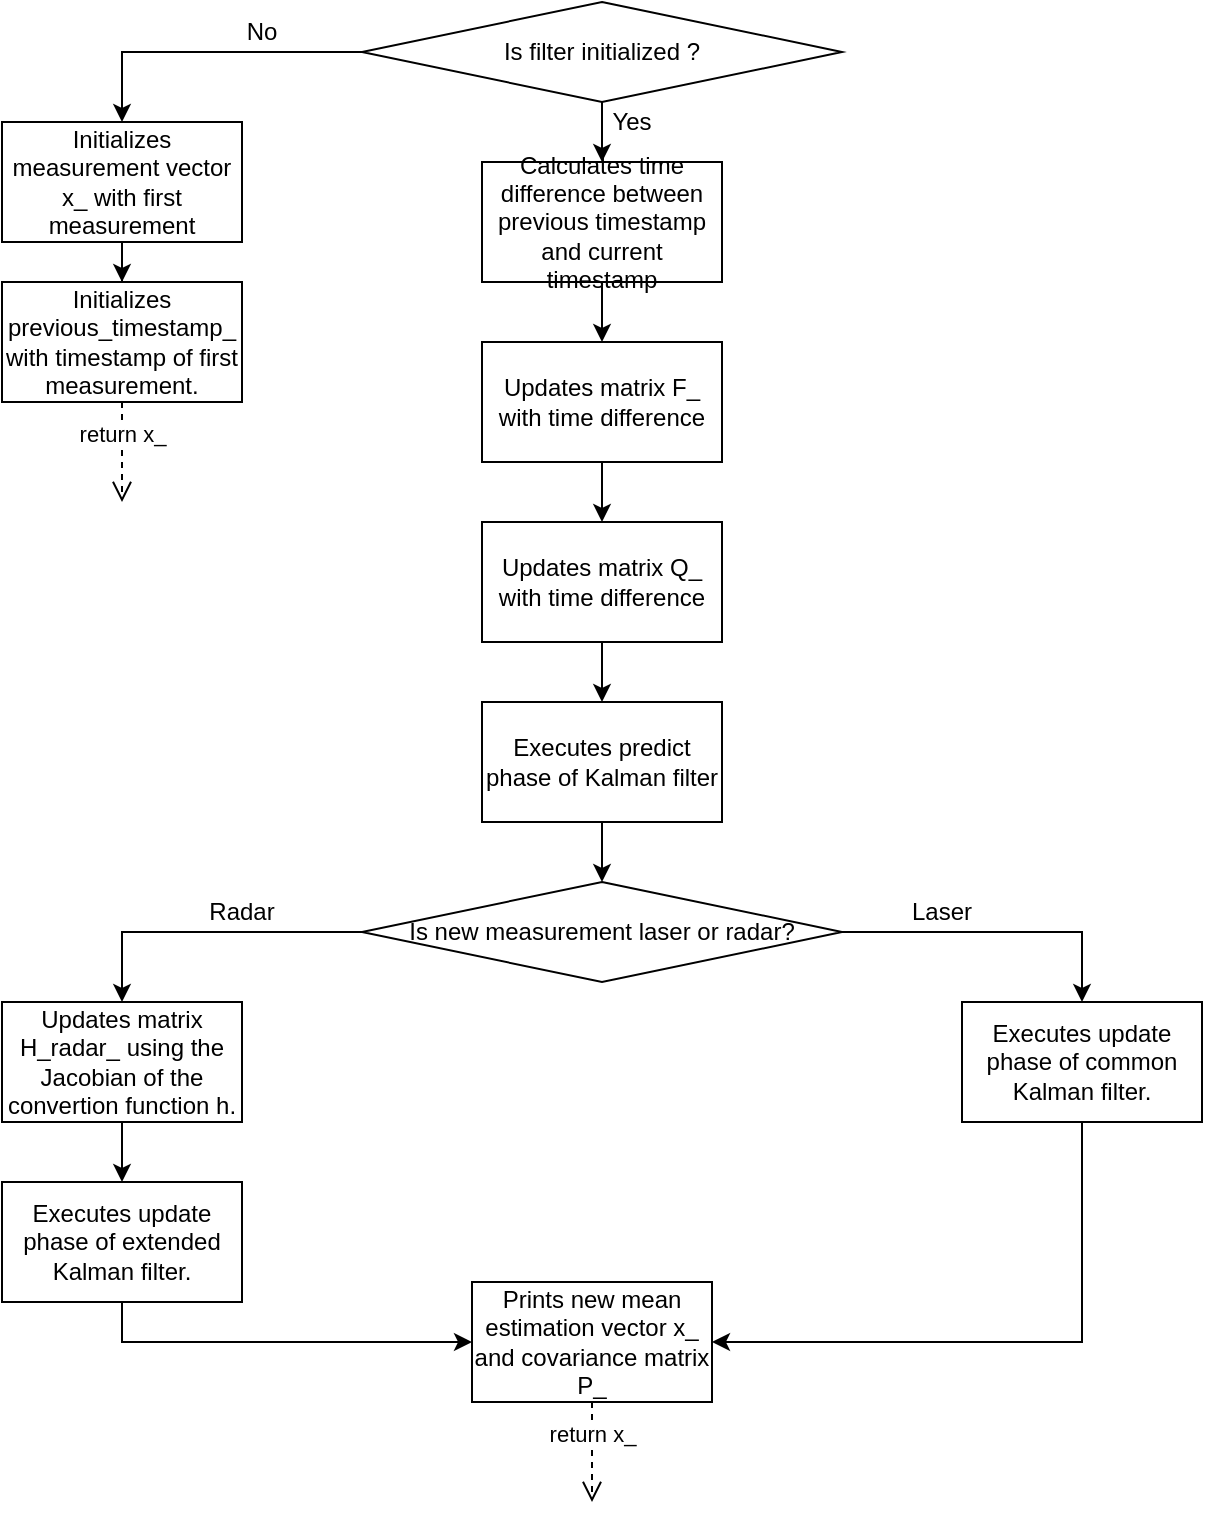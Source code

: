<mxfile version="10.8.0" type="device"><diagram id="kQHkZsNW04heXf9CiE5i" name="Page-1"><mxGraphModel dx="895" dy="675" grid="1" gridSize="10" guides="1" tooltips="1" connect="1" arrows="1" fold="1" page="1" pageScale="1" pageWidth="850" pageHeight="1100" math="0" shadow="0"><root><mxCell id="0"/><mxCell id="1" parent="0"/><mxCell id="cTiXzXiKj22aG6LvhgDe-12" value="" style="edgeStyle=orthogonalEdgeStyle;rounded=0;orthogonalLoop=1;jettySize=auto;html=1;" edge="1" parent="1" source="cTiXzXiKj22aG6LvhgDe-1" target="cTiXzXiKj22aG6LvhgDe-11"><mxGeometry relative="1" as="geometry"/></mxCell><mxCell id="cTiXzXiKj22aG6LvhgDe-1" value="Is filter initialized ?&lt;br&gt;" style="rhombus;whiteSpace=wrap;html=1;" vertex="1" parent="1"><mxGeometry x="280" y="70" width="240" height="50" as="geometry"/></mxCell><mxCell id="cTiXzXiKj22aG6LvhgDe-2" value="" style="endArrow=classic;html=1;exitX=0;exitY=0.5;exitDx=0;exitDy=0;entryX=0.5;entryY=0;entryDx=0;entryDy=0;rounded=0;" edge="1" parent="1" source="cTiXzXiKj22aG6LvhgDe-1" target="cTiXzXiKj22aG6LvhgDe-3"><mxGeometry width="50" height="50" relative="1" as="geometry"><mxPoint x="260" y="190" as="sourcePoint"/><mxPoint x="140" y="85" as="targetPoint"/><Array as="points"><mxPoint x="160" y="95"/></Array></mxGeometry></mxCell><mxCell id="cTiXzXiKj22aG6LvhgDe-6" value="" style="edgeStyle=orthogonalEdgeStyle;rounded=0;orthogonalLoop=1;jettySize=auto;html=1;" edge="1" parent="1" source="cTiXzXiKj22aG6LvhgDe-3" target="cTiXzXiKj22aG6LvhgDe-5"><mxGeometry relative="1" as="geometry"/></mxCell><mxCell id="cTiXzXiKj22aG6LvhgDe-3" value="Initializes measurement vector x_ with first measurement" style="rounded=0;whiteSpace=wrap;html=1;" vertex="1" parent="1"><mxGeometry x="100" y="130" width="120" height="60" as="geometry"/></mxCell><mxCell id="cTiXzXiKj22aG6LvhgDe-5" value="Initializes previous_timestamp_ with timestamp of first measurement." style="rounded=0;whiteSpace=wrap;html=1;" vertex="1" parent="1"><mxGeometry x="100" y="210" width="120" height="60" as="geometry"/></mxCell><mxCell id="cTiXzXiKj22aG6LvhgDe-9" value="return x_" style="html=1;verticalAlign=bottom;endArrow=open;dashed=1;endSize=8;exitX=0.5;exitY=1;exitDx=0;exitDy=0;" edge="1" parent="1" source="cTiXzXiKj22aG6LvhgDe-5"><mxGeometry relative="1" as="geometry"><mxPoint x="180" y="370" as="sourcePoint"/><mxPoint x="160" y="320" as="targetPoint"/></mxGeometry></mxCell><mxCell id="cTiXzXiKj22aG6LvhgDe-10" value="No" style="text;html=1;strokeColor=none;fillColor=none;align=center;verticalAlign=middle;whiteSpace=wrap;rounded=0;" vertex="1" parent="1"><mxGeometry x="210" y="75" width="40" height="20" as="geometry"/></mxCell><mxCell id="cTiXzXiKj22aG6LvhgDe-14" value="" style="edgeStyle=orthogonalEdgeStyle;rounded=0;orthogonalLoop=1;jettySize=auto;html=1;" edge="1" parent="1" source="cTiXzXiKj22aG6LvhgDe-11" target="cTiXzXiKj22aG6LvhgDe-13"><mxGeometry relative="1" as="geometry"/></mxCell><mxCell id="cTiXzXiKj22aG6LvhgDe-11" value="Calculates time difference between previous timestamp and current timestamp" style="rounded=0;whiteSpace=wrap;html=1;" vertex="1" parent="1"><mxGeometry x="340" y="150" width="120" height="60" as="geometry"/></mxCell><mxCell id="cTiXzXiKj22aG6LvhgDe-17" value="" style="edgeStyle=orthogonalEdgeStyle;rounded=0;orthogonalLoop=1;jettySize=auto;html=1;" edge="1" parent="1" source="cTiXzXiKj22aG6LvhgDe-13" target="cTiXzXiKj22aG6LvhgDe-16"><mxGeometry relative="1" as="geometry"/></mxCell><mxCell id="cTiXzXiKj22aG6LvhgDe-13" value="Updates matrix F_ with time difference" style="rounded=0;whiteSpace=wrap;html=1;" vertex="1" parent="1"><mxGeometry x="340" y="240" width="120" height="60" as="geometry"/></mxCell><mxCell id="cTiXzXiKj22aG6LvhgDe-20" value="" style="edgeStyle=orthogonalEdgeStyle;rounded=0;orthogonalLoop=1;jettySize=auto;html=1;" edge="1" parent="1" source="cTiXzXiKj22aG6LvhgDe-16" target="cTiXzXiKj22aG6LvhgDe-19"><mxGeometry relative="1" as="geometry"/></mxCell><mxCell id="cTiXzXiKj22aG6LvhgDe-16" value="Updates matrix Q_ with time difference" style="rounded=0;whiteSpace=wrap;html=1;" vertex="1" parent="1"><mxGeometry x="340" y="330" width="120" height="60" as="geometry"/></mxCell><mxCell id="cTiXzXiKj22aG6LvhgDe-18" value="Yes" style="text;html=1;strokeColor=none;fillColor=none;align=center;verticalAlign=middle;whiteSpace=wrap;rounded=0;" vertex="1" parent="1"><mxGeometry x="395" y="120" width="40" height="20" as="geometry"/></mxCell><mxCell id="cTiXzXiKj22aG6LvhgDe-22" value="" style="edgeStyle=orthogonalEdgeStyle;rounded=0;orthogonalLoop=1;jettySize=auto;html=1;" edge="1" parent="1" source="cTiXzXiKj22aG6LvhgDe-19" target="cTiXzXiKj22aG6LvhgDe-21"><mxGeometry relative="1" as="geometry"/></mxCell><mxCell id="cTiXzXiKj22aG6LvhgDe-19" value="Executes predict phase of Kalman filter" style="rounded=0;whiteSpace=wrap;html=1;" vertex="1" parent="1"><mxGeometry x="340" y="420" width="120" height="60" as="geometry"/></mxCell><mxCell id="cTiXzXiKj22aG6LvhgDe-21" value="Is new measurement laser or radar?&lt;br&gt;" style="rhombus;whiteSpace=wrap;html=1;" vertex="1" parent="1"><mxGeometry x="280" y="510" width="240" height="50" as="geometry"/></mxCell><mxCell id="cTiXzXiKj22aG6LvhgDe-28" value="" style="edgeStyle=orthogonalEdgeStyle;rounded=0;orthogonalLoop=1;jettySize=auto;html=1;" edge="1" parent="1" source="cTiXzXiKj22aG6LvhgDe-23" target="cTiXzXiKj22aG6LvhgDe-27"><mxGeometry relative="1" as="geometry"/></mxCell><mxCell id="cTiXzXiKj22aG6LvhgDe-23" value="Updates matrix H_radar_ using the Jacobian of the convertion function h." style="rounded=0;whiteSpace=wrap;html=1;" vertex="1" parent="1"><mxGeometry x="100" y="570" width="120" height="60" as="geometry"/></mxCell><mxCell id="cTiXzXiKj22aG6LvhgDe-27" value="Executes update phase of extended Kalman filter." style="rounded=0;whiteSpace=wrap;html=1;" vertex="1" parent="1"><mxGeometry x="100" y="660" width="120" height="60" as="geometry"/></mxCell><mxCell id="cTiXzXiKj22aG6LvhgDe-25" value="" style="endArrow=classic;html=1;exitX=0;exitY=0.5;exitDx=0;exitDy=0;entryX=0.5;entryY=0;entryDx=0;entryDy=0;rounded=0;" edge="1" parent="1" source="cTiXzXiKj22aG6LvhgDe-21" target="cTiXzXiKj22aG6LvhgDe-23"><mxGeometry width="50" height="50" relative="1" as="geometry"><mxPoint x="70" y="700" as="sourcePoint"/><mxPoint x="120" y="650" as="targetPoint"/><Array as="points"><mxPoint x="160" y="535"/></Array></mxGeometry></mxCell><mxCell id="cTiXzXiKj22aG6LvhgDe-26" value="Radar" style="text;html=1;strokeColor=none;fillColor=none;align=center;verticalAlign=middle;whiteSpace=wrap;rounded=0;" vertex="1" parent="1"><mxGeometry x="200" y="515" width="40" height="20" as="geometry"/></mxCell><mxCell id="cTiXzXiKj22aG6LvhgDe-29" value="Executes update phase of common Kalman filter." style="rounded=0;whiteSpace=wrap;html=1;" vertex="1" parent="1"><mxGeometry x="580" y="570" width="120" height="60" as="geometry"/></mxCell><mxCell id="cTiXzXiKj22aG6LvhgDe-30" value="" style="endArrow=classic;html=1;entryX=0.5;entryY=0;entryDx=0;entryDy=0;exitX=1;exitY=0.5;exitDx=0;exitDy=0;rounded=0;" edge="1" parent="1" source="cTiXzXiKj22aG6LvhgDe-21" target="cTiXzXiKj22aG6LvhgDe-29"><mxGeometry width="50" height="50" relative="1" as="geometry"><mxPoint x="70" y="790" as="sourcePoint"/><mxPoint x="120" y="740" as="targetPoint"/><Array as="points"><mxPoint x="640" y="535"/></Array></mxGeometry></mxCell><mxCell id="cTiXzXiKj22aG6LvhgDe-33" value="Laser" style="text;html=1;strokeColor=none;fillColor=none;align=center;verticalAlign=middle;whiteSpace=wrap;rounded=0;" vertex="1" parent="1"><mxGeometry x="550" y="515" width="40" height="20" as="geometry"/></mxCell><mxCell id="cTiXzXiKj22aG6LvhgDe-34" value="Prints new mean estimation vector x_ and covariance matrix P_" style="rounded=0;whiteSpace=wrap;html=1;" vertex="1" parent="1"><mxGeometry x="335" y="710" width="120" height="60" as="geometry"/></mxCell><mxCell id="cTiXzXiKj22aG6LvhgDe-35" value="" style="endArrow=classic;html=1;entryX=0;entryY=0.5;entryDx=0;entryDy=0;exitX=0.5;exitY=1;exitDx=0;exitDy=0;rounded=0;" edge="1" parent="1" source="cTiXzXiKj22aG6LvhgDe-27" target="cTiXzXiKj22aG6LvhgDe-34"><mxGeometry width="50" height="50" relative="1" as="geometry"><mxPoint x="100" y="870" as="sourcePoint"/><mxPoint x="150" y="820" as="targetPoint"/><Array as="points"><mxPoint x="160" y="740"/></Array></mxGeometry></mxCell><mxCell id="cTiXzXiKj22aG6LvhgDe-36" value="" style="endArrow=classic;html=1;entryX=1;entryY=0.5;entryDx=0;entryDy=0;exitX=0.5;exitY=1;exitDx=0;exitDy=0;strokeColor=#000000;rounded=0;" edge="1" parent="1" source="cTiXzXiKj22aG6LvhgDe-29" target="cTiXzXiKj22aG6LvhgDe-34"><mxGeometry width="50" height="50" relative="1" as="geometry"><mxPoint x="100" y="870" as="sourcePoint"/><mxPoint x="150" y="820" as="targetPoint"/><Array as="points"><mxPoint x="640" y="740"/></Array></mxGeometry></mxCell><mxCell id="cTiXzXiKj22aG6LvhgDe-38" value="return x_" style="html=1;verticalAlign=bottom;endArrow=open;dashed=1;endSize=8;exitX=0.5;exitY=1;exitDx=0;exitDy=0;" edge="1" parent="1" source="cTiXzXiKj22aG6LvhgDe-34"><mxGeometry relative="1" as="geometry"><mxPoint x="170" y="250" as="sourcePoint"/><mxPoint x="395" y="820" as="targetPoint"/></mxGeometry></mxCell></root></mxGraphModel></diagram></mxfile>